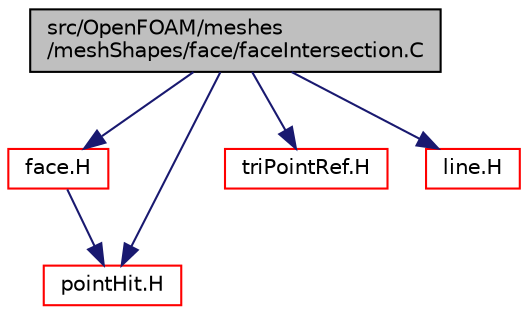 digraph "src/OpenFOAM/meshes/meshShapes/face/faceIntersection.C"
{
  bgcolor="transparent";
  edge [fontname="Helvetica",fontsize="10",labelfontname="Helvetica",labelfontsize="10"];
  node [fontname="Helvetica",fontsize="10",shape=record];
  Node1 [label="src/OpenFOAM/meshes\l/meshShapes/face/faceIntersection.C",height=0.2,width=0.4,color="black", fillcolor="grey75", style="filled", fontcolor="black"];
  Node1 -> Node2 [color="midnightblue",fontsize="10",style="solid",fontname="Helvetica"];
  Node2 [label="face.H",height=0.2,width=0.4,color="red",URL="$a08661.html"];
  Node2 -> Node3 [color="midnightblue",fontsize="10",style="solid",fontname="Helvetica"];
  Node3 [label="pointHit.H",height=0.2,width=0.4,color="red",URL="$a08898.html"];
  Node1 -> Node3 [color="midnightblue",fontsize="10",style="solid",fontname="Helvetica"];
  Node1 -> Node4 [color="midnightblue",fontsize="10",style="solid",fontname="Helvetica"];
  Node4 [label="triPointRef.H",height=0.2,width=0.4,color="red",URL="$a08924.html"];
  Node1 -> Node5 [color="midnightblue",fontsize="10",style="solid",fontname="Helvetica"];
  Node5 [label="line.H",height=0.2,width=0.4,color="red",URL="$a08892.html"];
}

